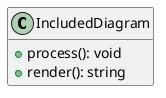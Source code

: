 @startuml
hide empty member

class IncludedDiagram {
    + process(): void
    + render(): string
}

@enduml
